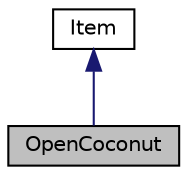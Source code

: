 digraph "OpenCoconut"
{
 // LATEX_PDF_SIZE
  edge [fontname="Helvetica",fontsize="10",labelfontname="Helvetica",labelfontsize="10"];
  node [fontname="Helvetica",fontsize="10",shape=record];
  Node1 [label="OpenCoconut",height=0.2,width=0.4,color="black", fillcolor="grey75", style="filled", fontcolor="black",tooltip="Κλάση αντικειμένου OpenCoconut   Χρησιμοποιείται για τα συμβολίσει ανοικτή καρύδα."];
  Node2 -> Node1 [dir="back",color="midnightblue",fontsize="10",style="solid",fontname="Helvetica"];
  Node2 [label="Item",height=0.2,width=0.4,color="black", fillcolor="white", style="filled",URL="$class_item.html",tooltip="Κλάση που χρησιμοποιείται για το κάθε αντικείμενο του παιχνιδιού."];
}
